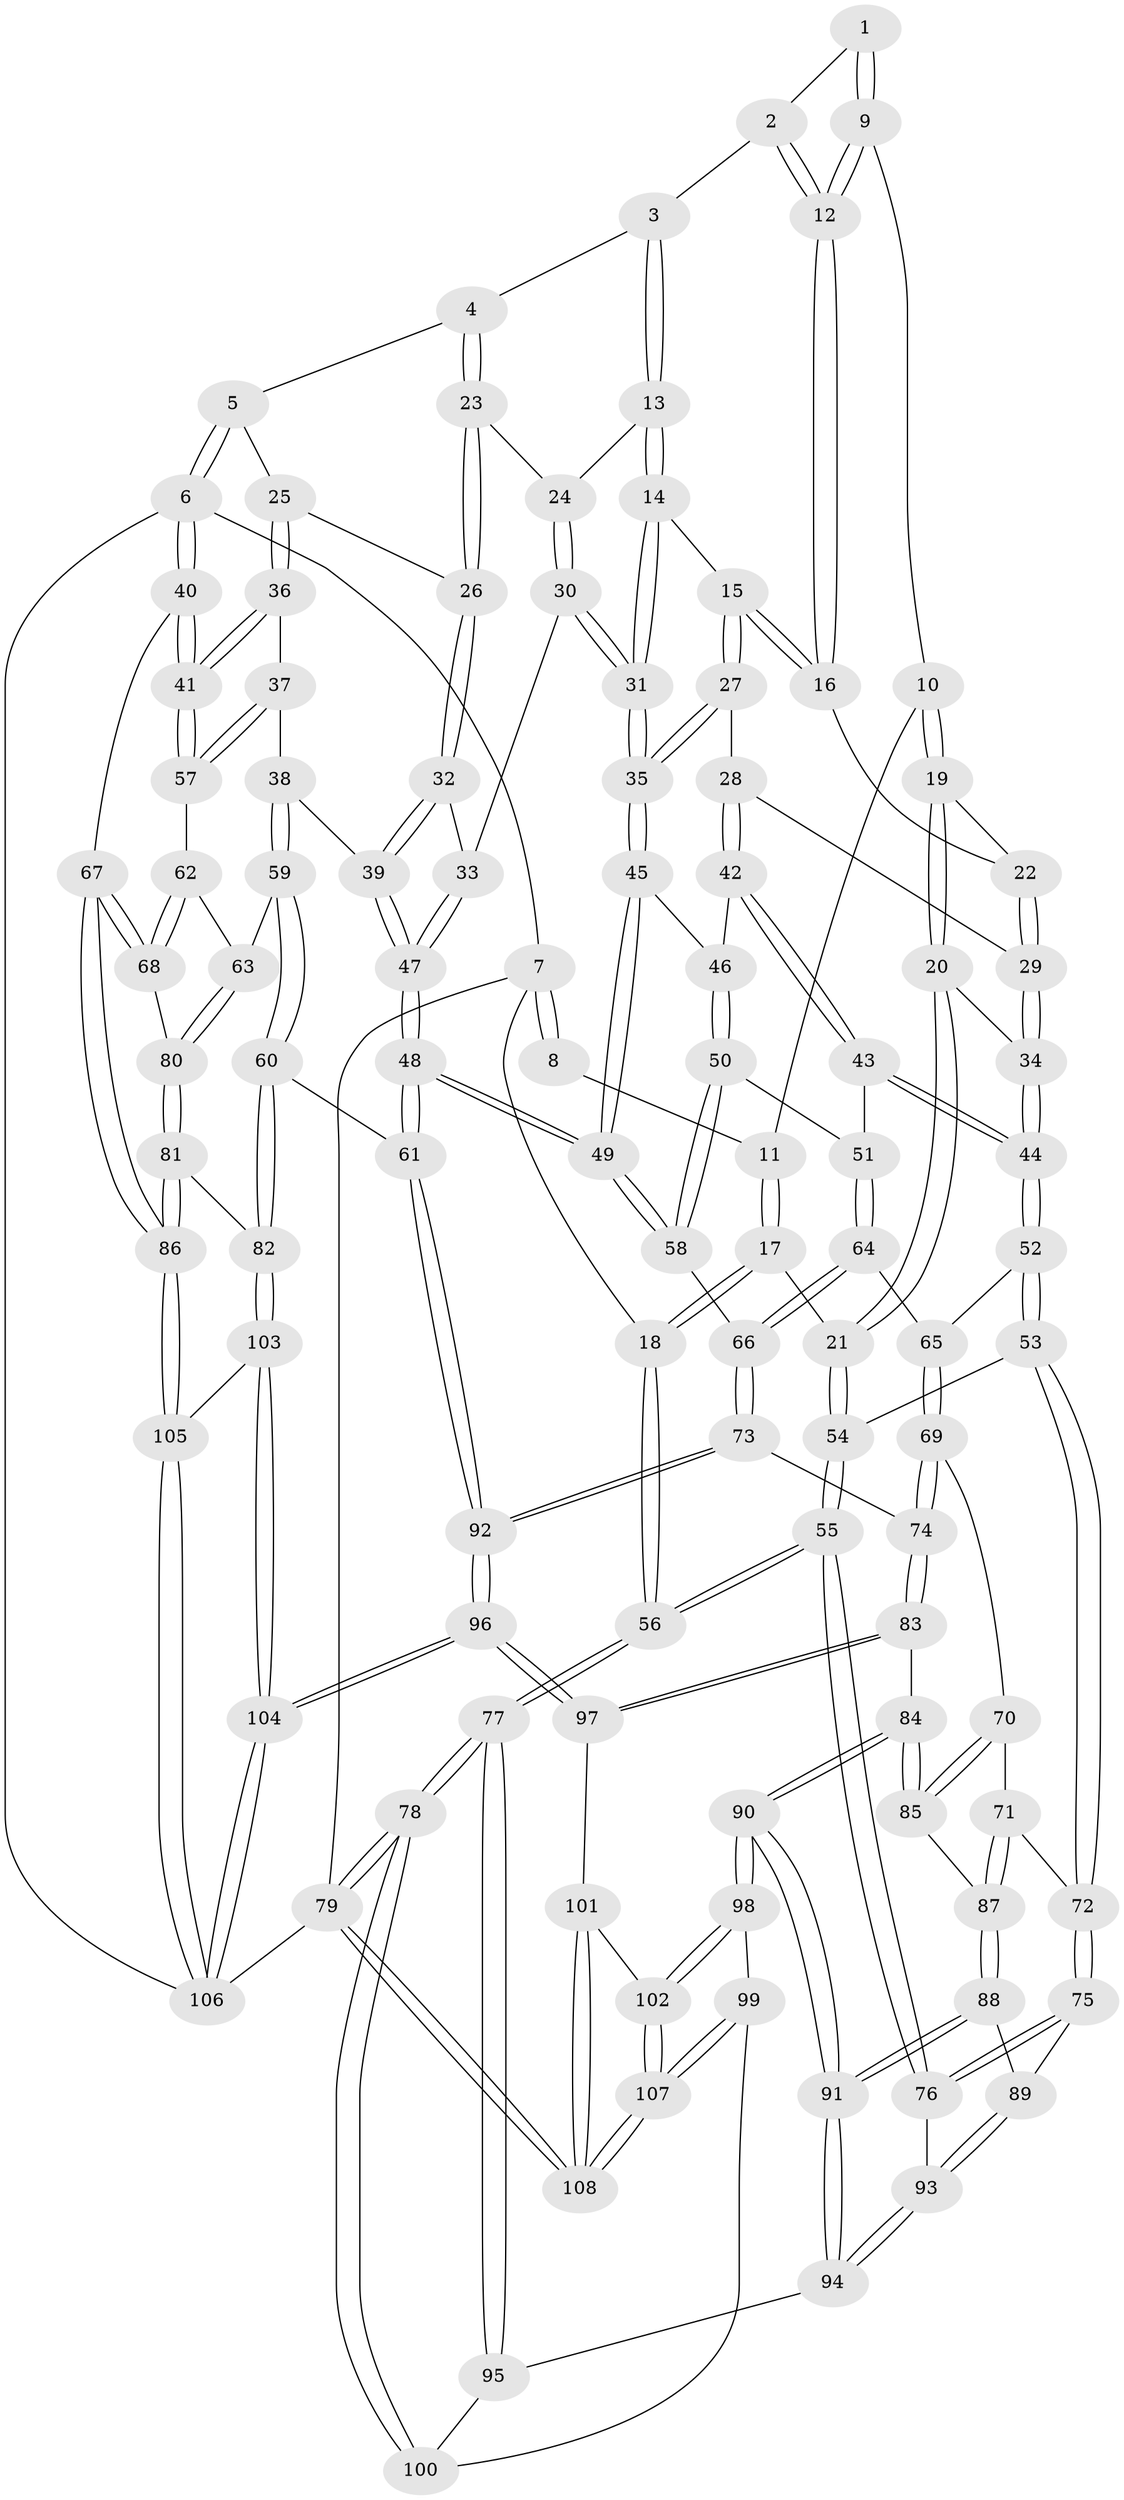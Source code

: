 // Generated by graph-tools (version 1.1) at 2025/17/03/09/25 04:17:04]
// undirected, 108 vertices, 267 edges
graph export_dot {
graph [start="1"]
  node [color=gray90,style=filled];
  1 [pos="+0.3308494923064846+0"];
  2 [pos="+0.6127970490972534+0"];
  3 [pos="+0.6916956492809647+0"];
  4 [pos="+0.8458691861590683+0"];
  5 [pos="+0.8781630183269875+0"];
  6 [pos="+1+0"];
  7 [pos="+0+0"];
  8 [pos="+0+0"];
  9 [pos="+0.32212000766866766+0.05863100370974887"];
  10 [pos="+0.21672292121212303+0.08831143790736139"];
  11 [pos="+0.15232282395675326+0.04248655993296947"];
  12 [pos="+0.3901995081429106+0.10455773638952733"];
  13 [pos="+0.5846143932447099+0.12048287111983265"];
  14 [pos="+0.4807188576138785+0.19818028083218264"];
  15 [pos="+0.4763881852196961+0.19803771402223813"];
  16 [pos="+0.3963738505613083+0.13881440857006683"];
  17 [pos="+0.034889096976920345+0.2861800028871737"];
  18 [pos="+0+0.26780555481497165"];
  19 [pos="+0.2456385426643733+0.19579194354830282"];
  20 [pos="+0.16680221509482243+0.3256129599448722"];
  21 [pos="+0.1260729999562614+0.3261079684057379"];
  22 [pos="+0.3256586446144027+0.18928386748661788"];
  23 [pos="+0.6821007975554223+0.219282160544963"];
  24 [pos="+0.6419167716968388+0.21133990207361153"];
  25 [pos="+0.8556408660757338+0.19034191236777828"];
  26 [pos="+0.7379867233626951+0.24966196979921704"];
  27 [pos="+0.4085287491861967+0.29029441793146055"];
  28 [pos="+0.37547338469986885+0.30631927600491854"];
  29 [pos="+0.367077189523091+0.3040546567976791"];
  30 [pos="+0.5859335931717924+0.31646255251758076"];
  31 [pos="+0.5628439968520417+0.3173169316575095"];
  32 [pos="+0.7055243640784773+0.34650471473154704"];
  33 [pos="+0.6080662705797059+0.3289342213983776"];
  34 [pos="+0.19639928780368346+0.3443875573898442"];
  35 [pos="+0.5130318280335672+0.37253577401038085"];
  36 [pos="+0.9325091896043829+0.3202962776626062"];
  37 [pos="+0.8477637173810514+0.3936221818772856"];
  38 [pos="+0.779751398381277+0.423311690014738"];
  39 [pos="+0.7461658537396183+0.4137337923922175"];
  40 [pos="+1+0.38296986913695874"];
  41 [pos="+1+0.380433556726765"];
  42 [pos="+0.39552435271141423+0.39572205521701825"];
  43 [pos="+0.3168652920266109+0.4459442589074529"];
  44 [pos="+0.2624210385397425+0.44397693346153366"];
  45 [pos="+0.4953575837338847+0.42182410662727116"];
  46 [pos="+0.4227862050432526+0.40639053036770667"];
  47 [pos="+0.6197212359293471+0.5070322775506413"];
  48 [pos="+0.5617482657205363+0.5770738485427142"];
  49 [pos="+0.5438029537415816+0.569204813121667"];
  50 [pos="+0.3862344750301061+0.5027464171912213"];
  51 [pos="+0.3773314164422186+0.500468109860986"];
  52 [pos="+0.2486592271923346+0.5122231285902836"];
  53 [pos="+0.13181993940533182+0.5470904689004098"];
  54 [pos="+0.10075446210242234+0.4616426333673747"];
  55 [pos="+0+0.5963966526163399"];
  56 [pos="+0+0.5885740469226732"];
  57 [pos="+0.9126622203489343+0.5227716893136621"];
  58 [pos="+0.5292238861946026+0.5715864905323951"];
  59 [pos="+0.8072126495229291+0.5713303110245145"];
  60 [pos="+0.6804528913819053+0.6729271190570255"];
  61 [pos="+0.6325382877346872+0.6778632261630929"];
  62 [pos="+0.910714985685542+0.5267779283599823"];
  63 [pos="+0.8580055838362293+0.5788446011413844"];
  64 [pos="+0.3430594290511272+0.5478772347390333"];
  65 [pos="+0.25513784318535626+0.5284314812093159"];
  66 [pos="+0.3856679577171386+0.6426895994871255"];
  67 [pos="+1+0.6316493032420641"];
  68 [pos="+1+0.6014498690113254"];
  69 [pos="+0.26092205166281107+0.6030405146006954"];
  70 [pos="+0.21337951898403615+0.6250517703441587"];
  71 [pos="+0.1185616409964175+0.6045776793814925"];
  72 [pos="+0.10961209574395685+0.5973268397720127"];
  73 [pos="+0.3547649732025797+0.6700690051905404"];
  74 [pos="+0.33926808494078187+0.6708210665676221"];
  75 [pos="+0.04644289997189775+0.6134487476961584"];
  76 [pos="+0+0.6188601873067778"];
  77 [pos="+0+0.759437384606828"];
  78 [pos="+0+0.9529900942882028"];
  79 [pos="+0+1"];
  80 [pos="+0.8871048219339698+0.6128205528513714"];
  81 [pos="+0.8962894348089072+0.6628442145690244"];
  82 [pos="+0.8480481545356174+0.7649030805341408"];
  83 [pos="+0.25080320765533337+0.7554334169261312"];
  84 [pos="+0.23716634069792084+0.7566844236812413"];
  85 [pos="+0.20060639273899378+0.6894496102737111"];
  86 [pos="+1+0.7440940916744332"];
  87 [pos="+0.14474834642056428+0.6790656064743562"];
  88 [pos="+0.12568444260088366+0.7210716115355018"];
  89 [pos="+0.11027658775898865+0.7168334982418859"];
  90 [pos="+0.1748136380337836+0.7967465615757263"];
  91 [pos="+0.15141418543361546+0.7738834653068053"];
  92 [pos="+0.5267427941409834+0.9966328340186532"];
  93 [pos="+0.05220422897434279+0.7303429489274149"];
  94 [pos="+0.053146017370898614+0.7641301721056203"];
  95 [pos="+0.05110409197286307+0.7676014050985847"];
  96 [pos="+0.5183654290307951+1"];
  97 [pos="+0.5173778620551606+1"];
  98 [pos="+0.16272165883689008+0.8356092348359712"];
  99 [pos="+0.10279313540941813+0.8557839105820122"];
  100 [pos="+0.04836275862160204+0.8191572841553035"];
  101 [pos="+0.4560937914855788+1"];
  102 [pos="+0.19253806189324396+0.8828885084438235"];
  103 [pos="+0.8574663184806783+0.7803845120069449"];
  104 [pos="+0.6401819161784373+1"];
  105 [pos="+1+0.9181170976558122"];
  106 [pos="+1+1"];
  107 [pos="+0+1"];
  108 [pos="+0+1"];
  1 -- 2;
  1 -- 9;
  1 -- 9;
  2 -- 3;
  2 -- 12;
  2 -- 12;
  3 -- 4;
  3 -- 13;
  3 -- 13;
  4 -- 5;
  4 -- 23;
  4 -- 23;
  5 -- 6;
  5 -- 6;
  5 -- 25;
  6 -- 7;
  6 -- 40;
  6 -- 40;
  6 -- 106;
  7 -- 8;
  7 -- 8;
  7 -- 18;
  7 -- 79;
  8 -- 11;
  9 -- 10;
  9 -- 12;
  9 -- 12;
  10 -- 11;
  10 -- 19;
  10 -- 19;
  11 -- 17;
  11 -- 17;
  12 -- 16;
  12 -- 16;
  13 -- 14;
  13 -- 14;
  13 -- 24;
  14 -- 15;
  14 -- 31;
  14 -- 31;
  15 -- 16;
  15 -- 16;
  15 -- 27;
  15 -- 27;
  16 -- 22;
  17 -- 18;
  17 -- 18;
  17 -- 21;
  18 -- 56;
  18 -- 56;
  19 -- 20;
  19 -- 20;
  19 -- 22;
  20 -- 21;
  20 -- 21;
  20 -- 34;
  21 -- 54;
  21 -- 54;
  22 -- 29;
  22 -- 29;
  23 -- 24;
  23 -- 26;
  23 -- 26;
  24 -- 30;
  24 -- 30;
  25 -- 26;
  25 -- 36;
  25 -- 36;
  26 -- 32;
  26 -- 32;
  27 -- 28;
  27 -- 35;
  27 -- 35;
  28 -- 29;
  28 -- 42;
  28 -- 42;
  29 -- 34;
  29 -- 34;
  30 -- 31;
  30 -- 31;
  30 -- 33;
  31 -- 35;
  31 -- 35;
  32 -- 33;
  32 -- 39;
  32 -- 39;
  33 -- 47;
  33 -- 47;
  34 -- 44;
  34 -- 44;
  35 -- 45;
  35 -- 45;
  36 -- 37;
  36 -- 41;
  36 -- 41;
  37 -- 38;
  37 -- 57;
  37 -- 57;
  38 -- 39;
  38 -- 59;
  38 -- 59;
  39 -- 47;
  39 -- 47;
  40 -- 41;
  40 -- 41;
  40 -- 67;
  41 -- 57;
  41 -- 57;
  42 -- 43;
  42 -- 43;
  42 -- 46;
  43 -- 44;
  43 -- 44;
  43 -- 51;
  44 -- 52;
  44 -- 52;
  45 -- 46;
  45 -- 49;
  45 -- 49;
  46 -- 50;
  46 -- 50;
  47 -- 48;
  47 -- 48;
  48 -- 49;
  48 -- 49;
  48 -- 61;
  48 -- 61;
  49 -- 58;
  49 -- 58;
  50 -- 51;
  50 -- 58;
  50 -- 58;
  51 -- 64;
  51 -- 64;
  52 -- 53;
  52 -- 53;
  52 -- 65;
  53 -- 54;
  53 -- 72;
  53 -- 72;
  54 -- 55;
  54 -- 55;
  55 -- 56;
  55 -- 56;
  55 -- 76;
  55 -- 76;
  56 -- 77;
  56 -- 77;
  57 -- 62;
  58 -- 66;
  59 -- 60;
  59 -- 60;
  59 -- 63;
  60 -- 61;
  60 -- 82;
  60 -- 82;
  61 -- 92;
  61 -- 92;
  62 -- 63;
  62 -- 68;
  62 -- 68;
  63 -- 80;
  63 -- 80;
  64 -- 65;
  64 -- 66;
  64 -- 66;
  65 -- 69;
  65 -- 69;
  66 -- 73;
  66 -- 73;
  67 -- 68;
  67 -- 68;
  67 -- 86;
  67 -- 86;
  68 -- 80;
  69 -- 70;
  69 -- 74;
  69 -- 74;
  70 -- 71;
  70 -- 85;
  70 -- 85;
  71 -- 72;
  71 -- 87;
  71 -- 87;
  72 -- 75;
  72 -- 75;
  73 -- 74;
  73 -- 92;
  73 -- 92;
  74 -- 83;
  74 -- 83;
  75 -- 76;
  75 -- 76;
  75 -- 89;
  76 -- 93;
  77 -- 78;
  77 -- 78;
  77 -- 95;
  77 -- 95;
  78 -- 79;
  78 -- 79;
  78 -- 100;
  78 -- 100;
  79 -- 108;
  79 -- 108;
  79 -- 106;
  80 -- 81;
  80 -- 81;
  81 -- 82;
  81 -- 86;
  81 -- 86;
  82 -- 103;
  82 -- 103;
  83 -- 84;
  83 -- 97;
  83 -- 97;
  84 -- 85;
  84 -- 85;
  84 -- 90;
  84 -- 90;
  85 -- 87;
  86 -- 105;
  86 -- 105;
  87 -- 88;
  87 -- 88;
  88 -- 89;
  88 -- 91;
  88 -- 91;
  89 -- 93;
  89 -- 93;
  90 -- 91;
  90 -- 91;
  90 -- 98;
  90 -- 98;
  91 -- 94;
  91 -- 94;
  92 -- 96;
  92 -- 96;
  93 -- 94;
  93 -- 94;
  94 -- 95;
  95 -- 100;
  96 -- 97;
  96 -- 97;
  96 -- 104;
  96 -- 104;
  97 -- 101;
  98 -- 99;
  98 -- 102;
  98 -- 102;
  99 -- 100;
  99 -- 107;
  99 -- 107;
  101 -- 102;
  101 -- 108;
  101 -- 108;
  102 -- 107;
  102 -- 107;
  103 -- 104;
  103 -- 104;
  103 -- 105;
  104 -- 106;
  104 -- 106;
  105 -- 106;
  105 -- 106;
  107 -- 108;
  107 -- 108;
}
